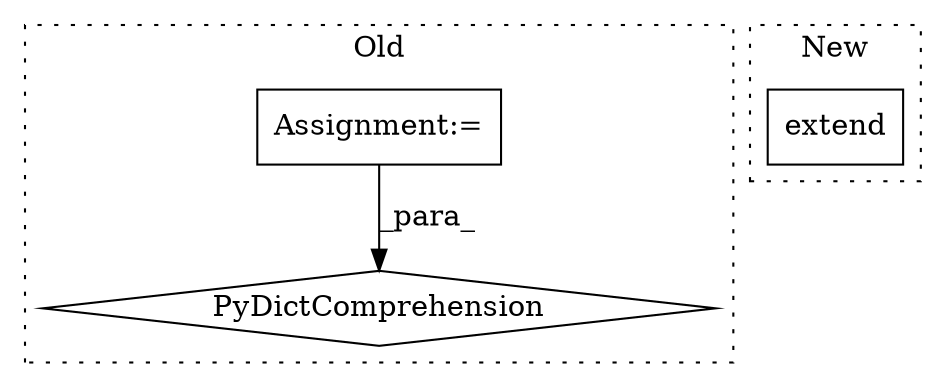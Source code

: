 digraph G {
subgraph cluster0 {
1 [label="PyDictComprehension" a="110" s="6839" l="265" shape="diamond"];
3 [label="Assignment:=" a="7" s="6443" l="1" shape="box"];
label = "Old";
style="dotted";
}
subgraph cluster1 {
2 [label="extend" a="32" s="6481,6493" l="7,1" shape="box"];
label = "New";
style="dotted";
}
3 -> 1 [label="_para_"];
}